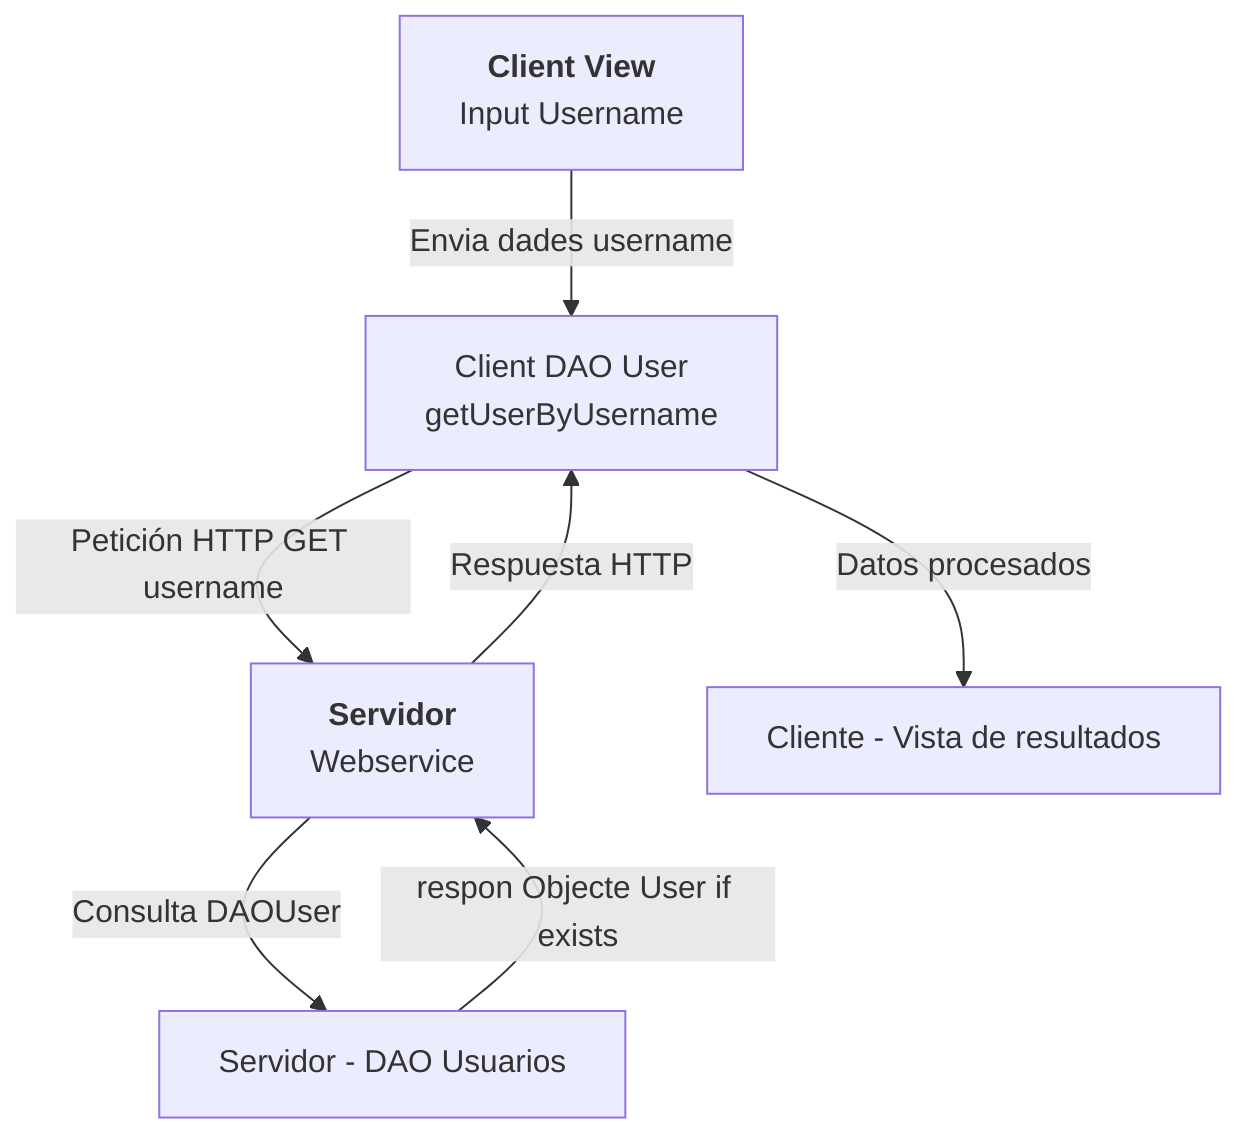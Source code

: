 flowchart TD
    A[<b>Client View</b> <br> Input Username] -->|Envia dades username| B[Client DAO User<br> getUserByUsername]
    B -->|Petición HTTP GET username| C[<b>Servidor</b> <br> Webservice]
    C -->|Consulta DAOUser| D[Servidor - DAO Usuarios]
    D -->|respon Objecte User if exists| C
    C -->|Respuesta HTTP| B
    B -->|Datos procesados| F[Cliente - Vista de resultados]